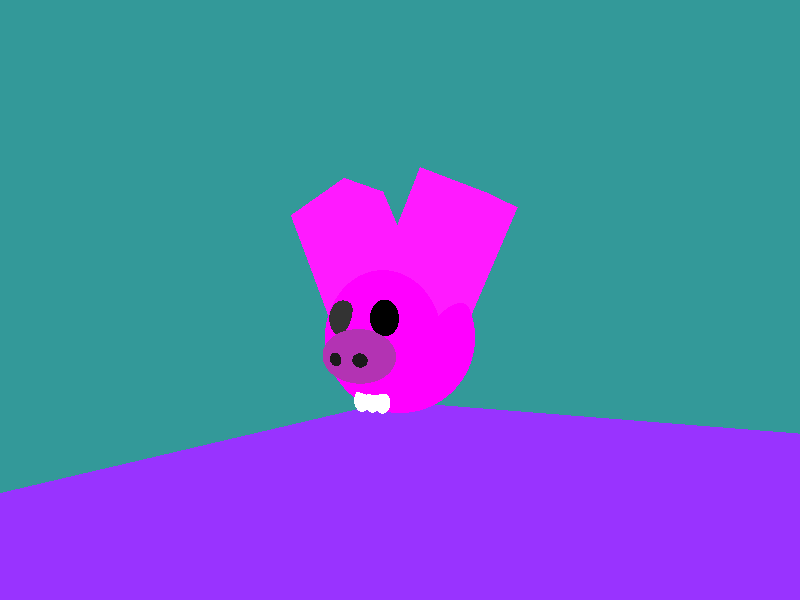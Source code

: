 // Face by andrew acosta

camera { location  <-8, -.5, 14>
up        <0,  1,  0> 
right     <1.33333, 0,  0> 
look_at   <0, 0, 0>
}

light_source {<-10, 10, 8> color rgb <1.5, 1.5, 1.5>}

// mirror 1
plane {<-1, 0, 0>, -5      
  pigment {color rgb <0.2, 0.6, 0.6>}
  finish {ambient 0.3 diffuse 0.4 specular 0.7 roughness 0.001 reflection 0.8}
}

// mirror 2
plane {<0, 0, -1>, 8      
  pigment {color rgb <0.2, 0.6, 0.6>}
  finish {ambient 0.3 diffuse 0.4 specular 0.7 roughness 0.001 reflection 0.8}
}

// mirror 3
plane {<0, 0, 1>, 20      
  pigment {color rgb <0.2, 0.6, 0.6>}
  finish {ambient 0.3 diffuse 0.4 specular 0.7 roughness 0.001 reflection 0.8}
}

// floor
plane {<0, 1, 0>, -4      
  pigment {color rgb <0.6, 0.2, 1.0>}
  finish {ambient 0.3 diffuse 0.8 specular 0.8 roughness 0.001 reflection 0.5}
}

// ears
box { <-1, -1, -1>, <1, 1, 1>
  pigment { color rgb <1.0, 0.1, 1.0>}
  finish {ambient 0.2 diffuse 0.4 specular 0.5 roughness 0.05}
  scale <1, 2, 1>
  rotate <0, 0, 25>
  translate <-1.2, 1 ,0>
}

box { <-1, -1, -1>, <1, 1, 1>
  pigment { color rgb <1.0, 0.1, 1.0>}
  finish {ambient 0.2 diffuse 0.4 specular 0.5 roughness 0.05}
  scale <1, 2, 1>
  rotate <0, 0, -25>
  translate <1.2, 1 ,0>
}


// eyes
sphere { <0, 0, 0>, .5
  pigment { color rgb <0.0, 0.0, 0.0>}
  finish {ambient 0.2 diffuse 0.2 specular 0.99 roughness 0.001 }
  scale <.75, .9, .5>
  translate <-.6, -.5, 1.8>
}

sphere { <0, 0, 0>, .5
  pigment { color rgb <0.2, 0.2, 0.2>}
  finish {ambient 0.2 diffuse 0.2 specular 0.99 roughness 0.001 }
  scale <.75, .9, .5>
  translate <.6, -.5, 1.8>
}

// head
sphere { <0, 0, 0>, 2
  pigment { color rgb <1.0, 0.0, 1.0>}
  finish {ambient 0.2 diffuse 0.4 specular 0.4 roughness 0.01 }
  translate <0, -1, 0>
}

// nose
sphere { <0, 0, 0>, .5
  pigment { color rgb <0.7, 0.2, 0.7>}
  finish {ambient 0.2 diffuse 0.4 specular 0.4 roughness 0.01 }
  scale <2,1.3,1>
  translate <0, -1.4, 2>
}

// nostrils
sphere { <0, -1, 0>, .5
  pigment { color rgb <0.1, 0.1, 0.1>}
  finish {ambient 0.01 diffuse 0.45 specular 0.44 roughness 0.01 }
  scale <.55,.45,.45>
  translate <-.3, -1, 2.3>
}

sphere { <0, -1, 0>, .5
  pigment { color rgb <0.1, 0.1, 0.1>}
  finish {ambient 0.01 diffuse 0.45 specular 0.44 roughness 0.01 }
  scale <.55,.45,.45>
  translate <.3, -1, 2.3>
}

// teeth
sphere { <0, -1, 0>, .5
  pigment { color rgb <1, 1, 1>}
  finish {ambient 0.1 diffuse 0.65 specular 0.84 roughness 0.001 }
  scale <.45,.55,.15>
  translate <-.3, -2, 1.4>
}

sphere { <0, -1, 0>, .5
  pigment { color rgb <1, 1, 1>}
  finish {ambient 0.1 diffuse 0.65 specular 0.84 roughness 0.001 }
  scale <.45,.55,.15>
  translate <.3, -2, 1.4>
}

sphere { <0, -1, 0>, .5
  pigment { color rgb <1, 1, 1>}
  finish {ambient 0.1 diffuse 0.65 specular 0.84 roughness 0.001 }
  scale <.45,.55,.15>
  translate <0, -2, 1.4>
}
